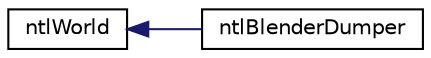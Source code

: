 digraph G
{
  edge [fontname="Helvetica",fontsize="10",labelfontname="Helvetica",labelfontsize="10"];
  node [fontname="Helvetica",fontsize="10",shape=record];
  rankdir=LR;
  Node1 [label="ntlWorld",height=0.2,width=0.4,color="black", fillcolor="white", style="filled",URL="$dc/d5b/classntlWorld.html"];
  Node1 -> Node2 [dir=back,color="midnightblue",fontsize="10",style="solid",fontname="Helvetica"];
  Node2 [label="ntlBlenderDumper",height=0.2,width=0.4,color="black", fillcolor="white", style="filled",URL="$d0/d46/classntlBlenderDumper.html"];
}
